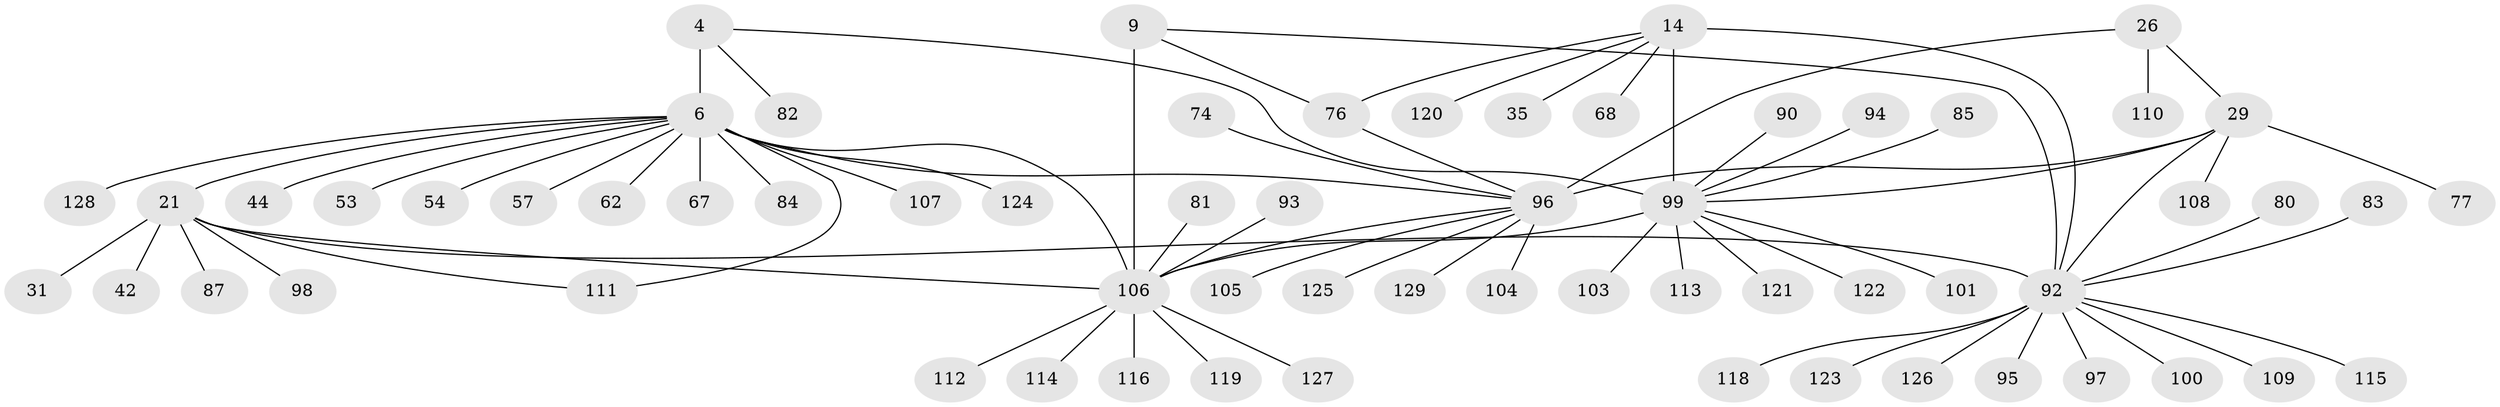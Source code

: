 // original degree distribution, {6: 0.03875968992248062, 9: 0.06201550387596899, 7: 0.031007751937984496, 12: 0.023255813953488372, 10: 0.015503875968992248, 8: 0.031007751937984496, 11: 0.023255813953488372, 5: 0.007751937984496124, 1: 0.6356589147286822, 3: 0.031007751937984496, 2: 0.09302325581395349, 4: 0.007751937984496124}
// Generated by graph-tools (version 1.1) at 2025/55/03/09/25 04:55:29]
// undirected, 64 vertices, 74 edges
graph export_dot {
graph [start="1"]
  node [color=gray90,style=filled];
  4 [super="+1"];
  6 [super="+5+3"];
  9 [super="+7"];
  14 [super="+13"];
  21 [super="+20"];
  26 [super="+25"];
  29 [super="+28"];
  31;
  35;
  42;
  44;
  53;
  54;
  57;
  62;
  67;
  68;
  74;
  76 [super="+70"];
  77;
  80 [super="+38"];
  81;
  82;
  83;
  84;
  85;
  87 [super="+86"];
  90 [super="+32+46"];
  92 [super="+24+22+33+40+47+50+52+59+63+69+73"];
  93;
  94;
  95;
  96 [super="+64+71"];
  97;
  98;
  99 [super="+72+79"];
  100;
  101;
  103;
  104;
  105 [super="+88"];
  106 [super="+66"];
  107 [super="+89"];
  108;
  109 [super="+102"];
  110 [super="+75"];
  111;
  112;
  113;
  114;
  115;
  116 [super="+78"];
  118;
  119 [super="+37"];
  120 [super="+91+117"];
  121;
  122;
  123;
  124;
  125;
  126;
  127;
  128;
  129;
  4 -- 6 [weight=8];
  4 -- 82;
  4 -- 99;
  6 -- 84;
  6 -- 111;
  6 -- 128;
  6 -- 44;
  6 -- 107;
  6 -- 106;
  6 -- 96;
  6 -- 67;
  6 -- 53;
  6 -- 21;
  6 -- 54;
  6 -- 57;
  6 -- 124;
  6 -- 62;
  9 -- 76;
  9 -- 92;
  9 -- 106 [weight=8];
  14 -- 92 [weight=2];
  14 -- 35;
  14 -- 68;
  14 -- 120;
  14 -- 76;
  14 -- 99 [weight=8];
  21 -- 31;
  21 -- 42;
  21 -- 98;
  21 -- 111;
  21 -- 87;
  21 -- 92 [weight=8];
  21 -- 106;
  26 -- 29 [weight=4];
  26 -- 110;
  26 -- 96 [weight=4];
  29 -- 77;
  29 -- 108;
  29 -- 92;
  29 -- 96 [weight=4];
  29 -- 99;
  74 -- 96;
  76 -- 96;
  80 -- 92;
  81 -- 106;
  83 -- 92;
  85 -- 99;
  90 -- 99;
  92 -- 97;
  92 -- 118;
  92 -- 123;
  92 -- 100;
  92 -- 109;
  92 -- 115;
  92 -- 95;
  92 -- 126;
  93 -- 106;
  94 -- 99;
  96 -- 129;
  96 -- 104;
  96 -- 105;
  96 -- 125;
  96 -- 106;
  99 -- 101;
  99 -- 103;
  99 -- 113;
  99 -- 121;
  99 -- 122;
  99 -- 106;
  106 -- 112;
  106 -- 114;
  106 -- 116;
  106 -- 119;
  106 -- 127;
}
